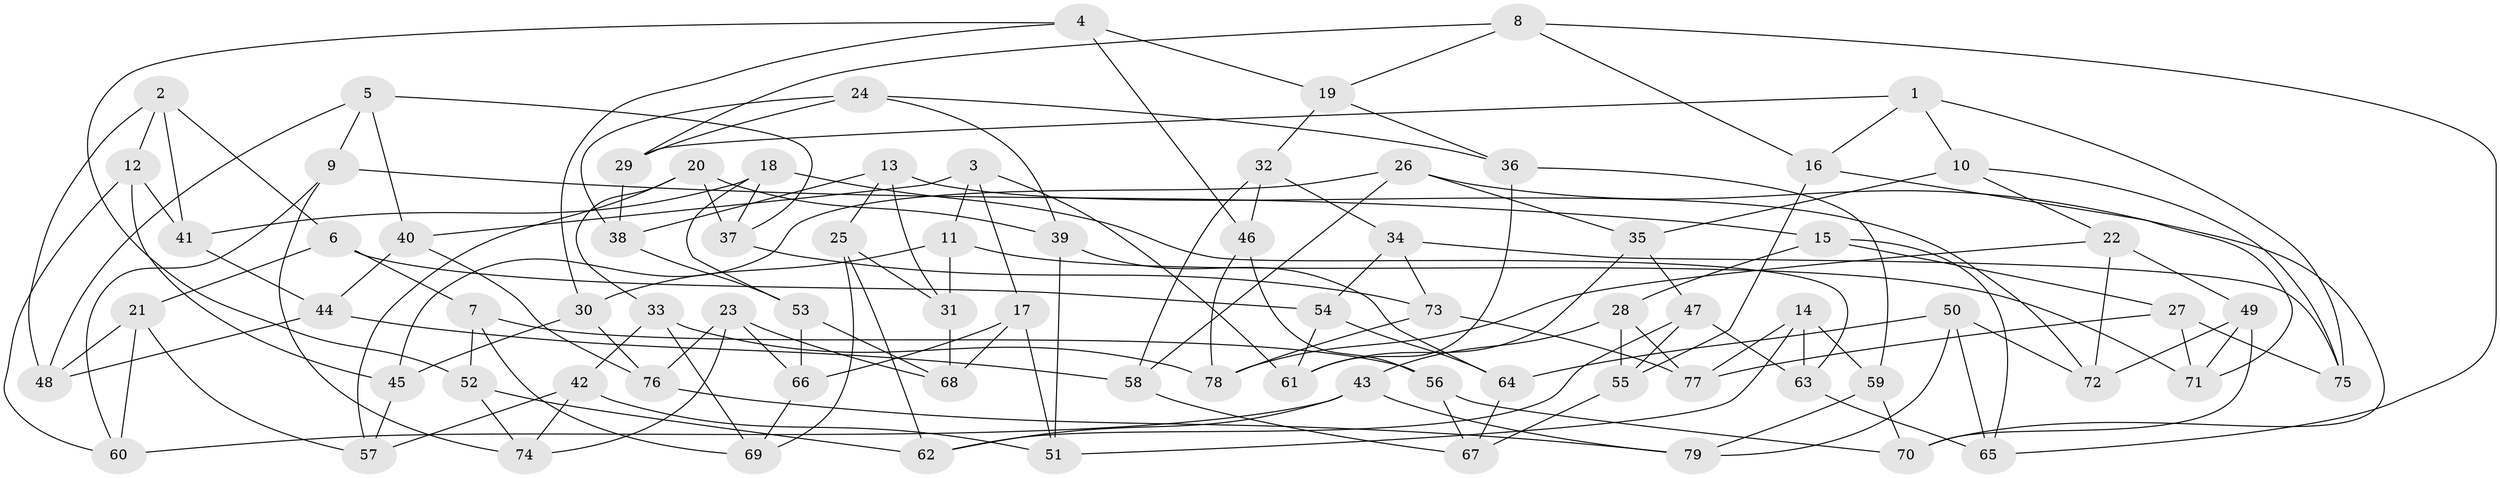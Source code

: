 // Generated by graph-tools (version 1.1) at 2025/38/03/09/25 02:38:06]
// undirected, 79 vertices, 158 edges
graph export_dot {
graph [start="1"]
  node [color=gray90,style=filled];
  1;
  2;
  3;
  4;
  5;
  6;
  7;
  8;
  9;
  10;
  11;
  12;
  13;
  14;
  15;
  16;
  17;
  18;
  19;
  20;
  21;
  22;
  23;
  24;
  25;
  26;
  27;
  28;
  29;
  30;
  31;
  32;
  33;
  34;
  35;
  36;
  37;
  38;
  39;
  40;
  41;
  42;
  43;
  44;
  45;
  46;
  47;
  48;
  49;
  50;
  51;
  52;
  53;
  54;
  55;
  56;
  57;
  58;
  59;
  60;
  61;
  62;
  63;
  64;
  65;
  66;
  67;
  68;
  69;
  70;
  71;
  72;
  73;
  74;
  75;
  76;
  77;
  78;
  79;
  1 -- 10;
  1 -- 16;
  1 -- 75;
  1 -- 29;
  2 -- 41;
  2 -- 48;
  2 -- 6;
  2 -- 12;
  3 -- 11;
  3 -- 40;
  3 -- 17;
  3 -- 61;
  4 -- 52;
  4 -- 30;
  4 -- 19;
  4 -- 46;
  5 -- 9;
  5 -- 48;
  5 -- 37;
  5 -- 40;
  6 -- 21;
  6 -- 7;
  6 -- 54;
  7 -- 69;
  7 -- 52;
  7 -- 56;
  8 -- 16;
  8 -- 65;
  8 -- 29;
  8 -- 19;
  9 -- 15;
  9 -- 74;
  9 -- 60;
  10 -- 75;
  10 -- 22;
  10 -- 35;
  11 -- 71;
  11 -- 31;
  11 -- 30;
  12 -- 41;
  12 -- 60;
  12 -- 45;
  13 -- 31;
  13 -- 72;
  13 -- 38;
  13 -- 25;
  14 -- 63;
  14 -- 51;
  14 -- 77;
  14 -- 59;
  15 -- 28;
  15 -- 27;
  15 -- 65;
  16 -- 71;
  16 -- 55;
  17 -- 66;
  17 -- 51;
  17 -- 68;
  18 -- 63;
  18 -- 37;
  18 -- 53;
  18 -- 41;
  19 -- 36;
  19 -- 32;
  20 -- 39;
  20 -- 33;
  20 -- 57;
  20 -- 37;
  21 -- 48;
  21 -- 57;
  21 -- 60;
  22 -- 49;
  22 -- 78;
  22 -- 72;
  23 -- 74;
  23 -- 68;
  23 -- 66;
  23 -- 76;
  24 -- 39;
  24 -- 38;
  24 -- 29;
  24 -- 36;
  25 -- 62;
  25 -- 69;
  25 -- 31;
  26 -- 45;
  26 -- 58;
  26 -- 70;
  26 -- 35;
  27 -- 75;
  27 -- 77;
  27 -- 71;
  28 -- 43;
  28 -- 77;
  28 -- 55;
  29 -- 38;
  30 -- 45;
  30 -- 76;
  31 -- 68;
  32 -- 58;
  32 -- 46;
  32 -- 34;
  33 -- 78;
  33 -- 42;
  33 -- 69;
  34 -- 73;
  34 -- 54;
  34 -- 75;
  35 -- 47;
  35 -- 61;
  36 -- 61;
  36 -- 59;
  37 -- 73;
  38 -- 53;
  39 -- 64;
  39 -- 51;
  40 -- 76;
  40 -- 44;
  41 -- 44;
  42 -- 74;
  42 -- 57;
  42 -- 51;
  43 -- 79;
  43 -- 62;
  43 -- 60;
  44 -- 58;
  44 -- 48;
  45 -- 57;
  46 -- 56;
  46 -- 78;
  47 -- 55;
  47 -- 63;
  47 -- 62;
  49 -- 70;
  49 -- 71;
  49 -- 72;
  50 -- 72;
  50 -- 79;
  50 -- 65;
  50 -- 64;
  52 -- 74;
  52 -- 62;
  53 -- 68;
  53 -- 66;
  54 -- 64;
  54 -- 61;
  55 -- 67;
  56 -- 67;
  56 -- 70;
  58 -- 67;
  59 -- 79;
  59 -- 70;
  63 -- 65;
  64 -- 67;
  66 -- 69;
  73 -- 77;
  73 -- 78;
  76 -- 79;
}
